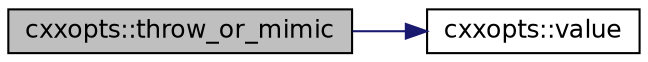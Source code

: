 digraph "cxxopts::throw_or_mimic"
{
 // INTERACTIVE_SVG=YES
 // LATEX_PDF_SIZE
  edge [fontname="Helvetica",fontsize="12",labelfontname="Helvetica",labelfontsize="12"];
  node [fontname="Helvetica",fontsize="12",shape=record];
  rankdir="LR";
  Node1 [label="cxxopts::throw_or_mimic",height=0.2,width=0.4,color="black", fillcolor="grey75", style="filled", fontcolor="black",tooltip=" "];
  Node1 -> Node2 [color="midnightblue",fontsize="12",style="solid",fontname="Helvetica"];
  Node2 [label="cxxopts::value",height=0.2,width=0.4,color="black", fillcolor="white", style="filled",URL="$a00053.html#a9a3c999d4e9bd55dec5daa5daef79c26",tooltip=" "];
}
